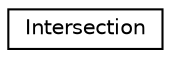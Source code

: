 digraph "Graphical Class Hierarchy"
{
  edge [fontname="Helvetica",fontsize="10",labelfontname="Helvetica",labelfontsize="10"];
  node [fontname="Helvetica",fontsize="10",shape=record];
  rankdir="LR";
  Node1 [label="Intersection",height=0.2,width=0.4,color="black", fillcolor="white", style="filled",URL="$struct_intersection.html"];
}

